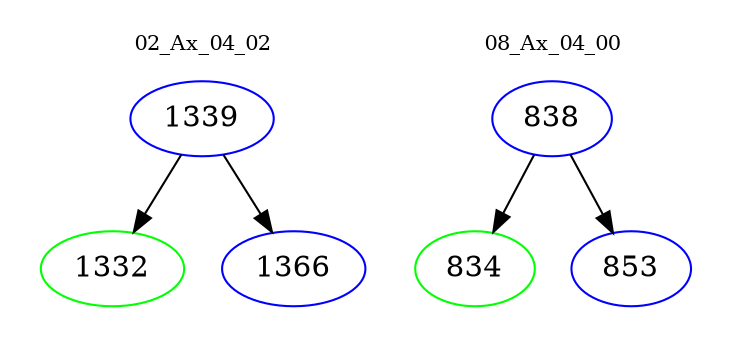 digraph{
subgraph cluster_0 {
color = white
label = "02_Ax_04_02";
fontsize=10;
T0_1339 [label="1339", color="blue"]
T0_1339 -> T0_1332 [color="black"]
T0_1332 [label="1332", color="green"]
T0_1339 -> T0_1366 [color="black"]
T0_1366 [label="1366", color="blue"]
}
subgraph cluster_1 {
color = white
label = "08_Ax_04_00";
fontsize=10;
T1_838 [label="838", color="blue"]
T1_838 -> T1_834 [color="black"]
T1_834 [label="834", color="green"]
T1_838 -> T1_853 [color="black"]
T1_853 [label="853", color="blue"]
}
}
